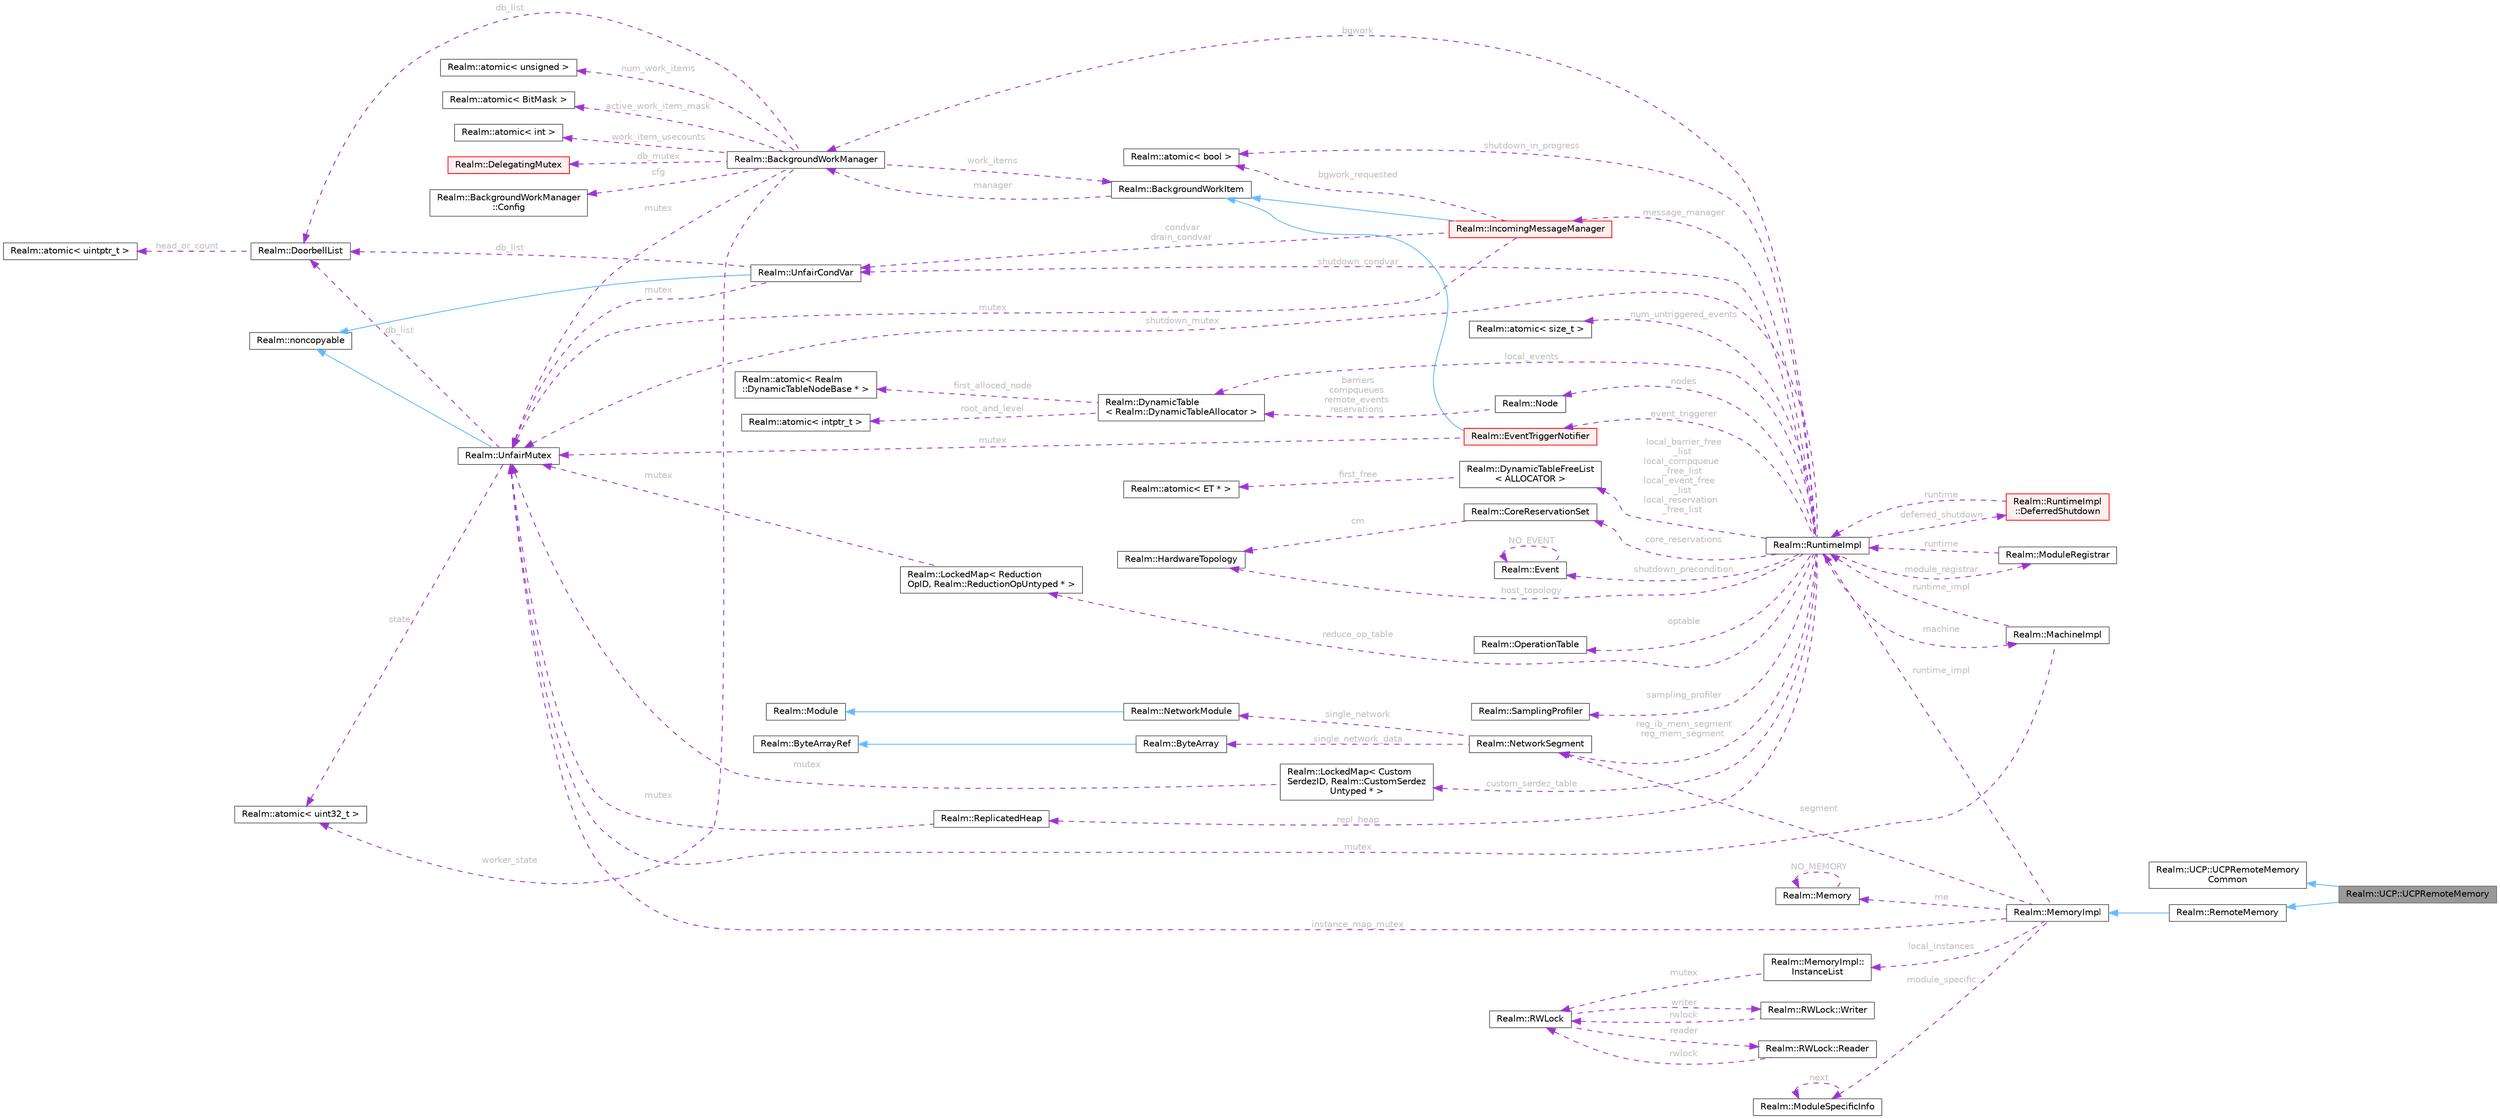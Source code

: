 digraph "Realm::UCP::UCPRemoteMemory"
{
 // LATEX_PDF_SIZE
  bgcolor="transparent";
  edge [fontname=Helvetica,fontsize=10,labelfontname=Helvetica,labelfontsize=10];
  node [fontname=Helvetica,fontsize=10,shape=box,height=0.2,width=0.4];
  rankdir="LR";
  Node1 [id="Node000001",label="Realm::UCP::UCPRemoteMemory",height=0.2,width=0.4,color="gray40", fillcolor="grey60", style="filled", fontcolor="black",tooltip=" "];
  Node2 -> Node1 [id="edge1_Node000001_Node000002",dir="back",color="steelblue1",style="solid",tooltip=" "];
  Node2 [id="Node000002",label="Realm::UCP::UCPRemoteMemory\lCommon",height=0.2,width=0.4,color="gray40", fillcolor="white", style="filled",URL="$classRealm_1_1UCP_1_1UCPRemoteMemoryCommon.html",tooltip=" "];
  Node3 -> Node1 [id="edge2_Node000001_Node000003",dir="back",color="steelblue1",style="solid",tooltip=" "];
  Node3 [id="Node000003",label="Realm::RemoteMemory",height=0.2,width=0.4,color="gray40", fillcolor="white", style="filled",URL="$classRealm_1_1RemoteMemory.html",tooltip=" "];
  Node4 -> Node3 [id="edge3_Node000003_Node000004",dir="back",color="steelblue1",style="solid",tooltip=" "];
  Node4 [id="Node000004",label="Realm::MemoryImpl",height=0.2,width=0.4,color="gray40", fillcolor="white", style="filled",URL="$classRealm_1_1MemoryImpl.html",tooltip=" "];
  Node5 -> Node4 [id="edge4_Node000004_Node000005",dir="back",color="darkorchid3",style="dashed",tooltip=" ",label=" me",fontcolor="grey" ];
  Node5 [id="Node000005",label="Realm::Memory",height=0.2,width=0.4,color="gray40", fillcolor="white", style="filled",URL="$classRealm_1_1Memory.html",tooltip=" "];
  Node5 -> Node5 [id="edge5_Node000005_Node000005",dir="back",color="darkorchid3",style="dashed",tooltip=" ",label=" NO_MEMORY",fontcolor="grey" ];
  Node6 -> Node4 [id="edge6_Node000004_Node000006",dir="back",color="darkorchid3",style="dashed",tooltip=" ",label=" segment",fontcolor="grey" ];
  Node6 [id="Node000006",label="Realm::NetworkSegment",height=0.2,width=0.4,color="gray40", fillcolor="white", style="filled",URL="$classRealm_1_1NetworkSegment.html",tooltip=" "];
  Node7 -> Node6 [id="edge7_Node000006_Node000007",dir="back",color="darkorchid3",style="dashed",tooltip=" ",label=" single_network",fontcolor="grey" ];
  Node7 [id="Node000007",label="Realm::NetworkModule",height=0.2,width=0.4,color="gray40", fillcolor="white", style="filled",URL="$classRealm_1_1NetworkModule.html",tooltip=" "];
  Node8 -> Node7 [id="edge8_Node000007_Node000008",dir="back",color="steelblue1",style="solid",tooltip=" "];
  Node8 [id="Node000008",label="Realm::Module",height=0.2,width=0.4,color="gray40", fillcolor="white", style="filled",URL="$classRealm_1_1Module.html",tooltip=" "];
  Node9 -> Node6 [id="edge9_Node000006_Node000009",dir="back",color="darkorchid3",style="dashed",tooltip=" ",label=" single_network_data",fontcolor="grey" ];
  Node9 [id="Node000009",label="Realm::ByteArray",height=0.2,width=0.4,color="gray40", fillcolor="white", style="filled",URL="$classRealm_1_1ByteArray.html",tooltip=" "];
  Node10 -> Node9 [id="edge10_Node000009_Node000010",dir="back",color="steelblue1",style="solid",tooltip=" "];
  Node10 [id="Node000010",label="Realm::ByteArrayRef",height=0.2,width=0.4,color="gray40", fillcolor="white", style="filled",URL="$classRealm_1_1ByteArrayRef.html",tooltip=" "];
  Node11 -> Node4 [id="edge11_Node000004_Node000011",dir="back",color="darkorchid3",style="dashed",tooltip=" ",label=" module_specific",fontcolor="grey" ];
  Node11 [id="Node000011",label="Realm::ModuleSpecificInfo",height=0.2,width=0.4,color="gray40", fillcolor="white", style="filled",URL="$classRealm_1_1ModuleSpecificInfo.html",tooltip=" "];
  Node11 -> Node11 [id="edge12_Node000011_Node000011",dir="back",color="darkorchid3",style="dashed",tooltip=" ",label=" next",fontcolor="grey" ];
  Node12 -> Node4 [id="edge13_Node000004_Node000012",dir="back",color="darkorchid3",style="dashed",tooltip=" ",label=" instance_map_mutex",fontcolor="grey" ];
  Node12 [id="Node000012",label="Realm::UnfairMutex",height=0.2,width=0.4,color="gray40", fillcolor="white", style="filled",URL="$classRealm_1_1UnfairMutex.html",tooltip=" "];
  Node13 -> Node12 [id="edge14_Node000012_Node000013",dir="back",color="steelblue1",style="solid",tooltip=" "];
  Node13 [id="Node000013",label="Realm::noncopyable",height=0.2,width=0.4,color="gray40", fillcolor="white", style="filled",URL="$classRealm_1_1noncopyable.html",tooltip=" "];
  Node14 -> Node12 [id="edge15_Node000012_Node000014",dir="back",color="darkorchid3",style="dashed",tooltip=" ",label=" state",fontcolor="grey" ];
  Node14 [id="Node000014",label="Realm::atomic\< uint32_t \>",height=0.2,width=0.4,color="gray40", fillcolor="white", style="filled",URL="$classRealm_1_1atomic.html",tooltip=" "];
  Node15 -> Node12 [id="edge16_Node000012_Node000015",dir="back",color="darkorchid3",style="dashed",tooltip=" ",label=" db_list",fontcolor="grey" ];
  Node15 [id="Node000015",label="Realm::DoorbellList",height=0.2,width=0.4,color="gray40", fillcolor="white", style="filled",URL="$classRealm_1_1DoorbellList.html",tooltip=" "];
  Node16 -> Node15 [id="edge17_Node000015_Node000016",dir="back",color="darkorchid3",style="dashed",tooltip=" ",label=" head_or_count",fontcolor="grey" ];
  Node16 [id="Node000016",label="Realm::atomic\< uintptr_t \>",height=0.2,width=0.4,color="gray40", fillcolor="white", style="filled",URL="$classRealm_1_1atomic.html",tooltip=" "];
  Node17 -> Node4 [id="edge18_Node000004_Node000017",dir="back",color="darkorchid3",style="dashed",tooltip=" ",label=" local_instances",fontcolor="grey" ];
  Node17 [id="Node000017",label="Realm::MemoryImpl::\lInstanceList",height=0.2,width=0.4,color="gray40", fillcolor="white", style="filled",URL="$structRealm_1_1MemoryImpl_1_1InstanceList.html",tooltip=" "];
  Node18 -> Node17 [id="edge19_Node000017_Node000018",dir="back",color="darkorchid3",style="dashed",tooltip=" ",label=" mutex",fontcolor="grey" ];
  Node18 [id="Node000018",label="Realm::RWLock",height=0.2,width=0.4,color="gray40", fillcolor="white", style="filled",URL="$classRealm_1_1RWLock.html",tooltip=" "];
  Node19 -> Node18 [id="edge20_Node000018_Node000019",dir="back",color="darkorchid3",style="dashed",tooltip=" ",label=" writer",fontcolor="grey" ];
  Node19 [id="Node000019",label="Realm::RWLock::Writer",height=0.2,width=0.4,color="gray40", fillcolor="white", style="filled",URL="$structRealm_1_1RWLock_1_1Writer.html",tooltip=" "];
  Node18 -> Node19 [id="edge21_Node000019_Node000018",dir="back",color="darkorchid3",style="dashed",tooltip=" ",label=" rwlock",fontcolor="grey" ];
  Node20 -> Node18 [id="edge22_Node000018_Node000020",dir="back",color="darkorchid3",style="dashed",tooltip=" ",label=" reader",fontcolor="grey" ];
  Node20 [id="Node000020",label="Realm::RWLock::Reader",height=0.2,width=0.4,color="gray40", fillcolor="white", style="filled",URL="$structRealm_1_1RWLock_1_1Reader.html",tooltip=" "];
  Node18 -> Node20 [id="edge23_Node000020_Node000018",dir="back",color="darkorchid3",style="dashed",tooltip=" ",label=" rwlock",fontcolor="grey" ];
  Node21 -> Node4 [id="edge24_Node000004_Node000021",dir="back",color="darkorchid3",style="dashed",tooltip=" ",label=" runtime_impl",fontcolor="grey" ];
  Node21 [id="Node000021",label="Realm::RuntimeImpl",height=0.2,width=0.4,color="gray40", fillcolor="white", style="filled",URL="$classRealm_1_1RuntimeImpl.html",tooltip=" "];
  Node22 -> Node21 [id="edge25_Node000021_Node000022",dir="back",color="darkorchid3",style="dashed",tooltip=" ",label=" machine",fontcolor="grey" ];
  Node22 [id="Node000022",label="Realm::MachineImpl",height=0.2,width=0.4,color="gray40", fillcolor="white", style="filled",URL="$classRealm_1_1MachineImpl.html",tooltip=" "];
  Node12 -> Node22 [id="edge26_Node000022_Node000012",dir="back",color="darkorchid3",style="dashed",tooltip=" ",label=" mutex",fontcolor="grey" ];
  Node21 -> Node22 [id="edge27_Node000022_Node000021",dir="back",color="darkorchid3",style="dashed",tooltip=" ",label=" runtime_impl",fontcolor="grey" ];
  Node23 -> Node21 [id="edge28_Node000021_Node000023",dir="back",color="darkorchid3",style="dashed",tooltip=" ",label=" reduce_op_table",fontcolor="grey" ];
  Node23 [id="Node000023",label="Realm::LockedMap\< Reduction\lOpID, Realm::ReductionOpUntyped * \>",height=0.2,width=0.4,color="gray40", fillcolor="white", style="filled",URL="$classRealm_1_1LockedMap.html",tooltip=" "];
  Node12 -> Node23 [id="edge29_Node000023_Node000012",dir="back",color="darkorchid3",style="dashed",tooltip=" ",label=" mutex",fontcolor="grey" ];
  Node24 -> Node21 [id="edge30_Node000021_Node000024",dir="back",color="darkorchid3",style="dashed",tooltip=" ",label=" custom_serdez_table",fontcolor="grey" ];
  Node24 [id="Node000024",label="Realm::LockedMap\< Custom\lSerdezID, Realm::CustomSerdez\lUntyped * \>",height=0.2,width=0.4,color="gray40", fillcolor="white", style="filled",URL="$classRealm_1_1LockedMap.html",tooltip=" "];
  Node12 -> Node24 [id="edge31_Node000024_Node000012",dir="back",color="darkorchid3",style="dashed",tooltip=" ",label=" mutex",fontcolor="grey" ];
  Node25 -> Node21 [id="edge32_Node000021_Node000025",dir="back",color="darkorchid3",style="dashed",tooltip=" ",label=" num_untriggered_events",fontcolor="grey" ];
  Node25 [id="Node000025",label="Realm::atomic\< size_t \>",height=0.2,width=0.4,color="gray40", fillcolor="white", style="filled",URL="$classRealm_1_1atomic.html",tooltip=" "];
  Node26 -> Node21 [id="edge33_Node000021_Node000026",dir="back",color="darkorchid3",style="dashed",tooltip=" ",label=" nodes",fontcolor="grey" ];
  Node26 [id="Node000026",label="Realm::Node",height=0.2,width=0.4,color="gray40", fillcolor="white", style="filled",URL="$structRealm_1_1Node.html",tooltip=" "];
  Node27 -> Node26 [id="edge34_Node000026_Node000027",dir="back",color="darkorchid3",style="dashed",tooltip=" ",label=" barriers\ncompqueues\nremote_events\nreservations",fontcolor="grey" ];
  Node27 [id="Node000027",label="Realm::DynamicTable\l\< Realm::DynamicTableAllocator \>",height=0.2,width=0.4,color="gray40", fillcolor="white", style="filled",URL="$classRealm_1_1DynamicTable.html",tooltip=" "];
  Node28 -> Node27 [id="edge35_Node000027_Node000028",dir="back",color="darkorchid3",style="dashed",tooltip=" ",label=" root_and_level",fontcolor="grey" ];
  Node28 [id="Node000028",label="Realm::atomic\< intptr_t \>",height=0.2,width=0.4,color="gray40", fillcolor="white", style="filled",URL="$classRealm_1_1atomic.html",tooltip=" "];
  Node29 -> Node27 [id="edge36_Node000027_Node000029",dir="back",color="darkorchid3",style="dashed",tooltip=" ",label=" first_alloced_node",fontcolor="grey" ];
  Node29 [id="Node000029",label="Realm::atomic\< Realm\l::DynamicTableNodeBase * \>",height=0.2,width=0.4,color="gray40", fillcolor="white", style="filled",URL="$classRealm_1_1atomic.html",tooltip=" "];
  Node27 -> Node21 [id="edge37_Node000021_Node000027",dir="back",color="darkorchid3",style="dashed",tooltip=" ",label=" local_events",fontcolor="grey" ];
  Node30 -> Node21 [id="edge38_Node000021_Node000030",dir="back",color="darkorchid3",style="dashed",tooltip=" ",label=" local_barrier_free\l_list\nlocal_compqueue\l_free_list\nlocal_event_free\l_list\nlocal_reservation\l_free_list",fontcolor="grey" ];
  Node30 [id="Node000030",label="Realm::DynamicTableFreeList\l\< ALLOCATOR \>",height=0.2,width=0.4,color="gray40", fillcolor="white", style="filled",URL="$classRealm_1_1DynamicTableFreeList.html",tooltip=" "];
  Node31 -> Node30 [id="edge39_Node000030_Node000031",dir="back",color="darkorchid3",style="dashed",tooltip=" ",label=" first_free",fontcolor="grey" ];
  Node31 [id="Node000031",label="Realm::atomic\< ET * \>",height=0.2,width=0.4,color="gray40", fillcolor="white", style="filled",URL="$classRealm_1_1atomic.html",tooltip=" "];
  Node12 -> Node21 [id="edge40_Node000021_Node000012",dir="back",color="darkorchid3",style="dashed",tooltip=" ",label=" shutdown_mutex",fontcolor="grey" ];
  Node32 -> Node21 [id="edge41_Node000021_Node000032",dir="back",color="darkorchid3",style="dashed",tooltip=" ",label=" shutdown_condvar",fontcolor="grey" ];
  Node32 [id="Node000032",label="Realm::UnfairCondVar",height=0.2,width=0.4,color="gray40", fillcolor="white", style="filled",URL="$classRealm_1_1UnfairCondVar.html",tooltip=" "];
  Node13 -> Node32 [id="edge42_Node000032_Node000013",dir="back",color="steelblue1",style="solid",tooltip=" "];
  Node12 -> Node32 [id="edge43_Node000032_Node000012",dir="back",color="darkorchid3",style="dashed",tooltip=" ",label=" mutex",fontcolor="grey" ];
  Node15 -> Node32 [id="edge44_Node000032_Node000015",dir="back",color="darkorchid3",style="dashed",tooltip=" ",label=" db_list",fontcolor="grey" ];
  Node33 -> Node21 [id="edge45_Node000021_Node000033",dir="back",color="darkorchid3",style="dashed",tooltip=" ",label=" shutdown_precondition",fontcolor="grey" ];
  Node33 [id="Node000033",label="Realm::Event",height=0.2,width=0.4,color="gray40", fillcolor="white", style="filled",URL="$classRealm_1_1Event.html",tooltip=" "];
  Node33 -> Node33 [id="edge46_Node000033_Node000033",dir="back",color="darkorchid3",style="dashed",tooltip=" ",label=" NO_EVENT",fontcolor="grey" ];
  Node34 -> Node21 [id="edge47_Node000021_Node000034",dir="back",color="darkorchid3",style="dashed",tooltip=" ",label=" shutdown_in_progress",fontcolor="grey" ];
  Node34 [id="Node000034",label="Realm::atomic\< bool \>",height=0.2,width=0.4,color="gray40", fillcolor="white", style="filled",URL="$classRealm_1_1atomic.html",tooltip=" "];
  Node35 -> Node21 [id="edge48_Node000021_Node000035",dir="back",color="darkorchid3",style="dashed",tooltip=" ",label=" host_topology",fontcolor="grey" ];
  Node35 [id="Node000035",label="Realm::HardwareTopology",height=0.2,width=0.4,color="gray40", fillcolor="white", style="filled",URL="$classRealm_1_1HardwareTopology.html",tooltip="Represents the topology of the host processor cores and memory."];
  Node36 -> Node21 [id="edge49_Node000021_Node000036",dir="back",color="darkorchid3",style="dashed",tooltip=" ",label=" core_reservations",fontcolor="grey" ];
  Node36 [id="Node000036",label="Realm::CoreReservationSet",height=0.2,width=0.4,color="gray40", fillcolor="white", style="filled",URL="$classRealm_1_1CoreReservationSet.html",tooltip=" "];
  Node35 -> Node36 [id="edge50_Node000036_Node000035",dir="back",color="darkorchid3",style="dashed",tooltip=" ",label=" cm",fontcolor="grey" ];
  Node37 -> Node21 [id="edge51_Node000021_Node000037",dir="back",color="darkorchid3",style="dashed",tooltip=" ",label=" bgwork",fontcolor="grey" ];
  Node37 [id="Node000037",label="Realm::BackgroundWorkManager",height=0.2,width=0.4,color="gray40", fillcolor="white", style="filled",URL="$classRealm_1_1BackgroundWorkManager.html",tooltip=" "];
  Node38 -> Node37 [id="edge52_Node000037_Node000038",dir="back",color="darkorchid3",style="dashed",tooltip=" ",label=" cfg",fontcolor="grey" ];
  Node38 [id="Node000038",label="Realm::BackgroundWorkManager\l::Config",height=0.2,width=0.4,color="gray40", fillcolor="white", style="filled",URL="$structRealm_1_1BackgroundWorkManager_1_1Config.html",tooltip=" "];
  Node12 -> Node37 [id="edge53_Node000037_Node000012",dir="back",color="darkorchid3",style="dashed",tooltip=" ",label=" mutex",fontcolor="grey" ];
  Node39 -> Node37 [id="edge54_Node000037_Node000039",dir="back",color="darkorchid3",style="dashed",tooltip=" ",label=" num_work_items",fontcolor="grey" ];
  Node39 [id="Node000039",label="Realm::atomic\< unsigned \>",height=0.2,width=0.4,color="gray40", fillcolor="white", style="filled",URL="$classRealm_1_1atomic.html",tooltip=" "];
  Node40 -> Node37 [id="edge55_Node000037_Node000040",dir="back",color="darkorchid3",style="dashed",tooltip=" ",label=" active_work_item_mask",fontcolor="grey" ];
  Node40 [id="Node000040",label="Realm::atomic\< BitMask \>",height=0.2,width=0.4,color="gray40", fillcolor="white", style="filled",URL="$classRealm_1_1atomic.html",tooltip=" "];
  Node41 -> Node37 [id="edge56_Node000037_Node000041",dir="back",color="darkorchid3",style="dashed",tooltip=" ",label=" work_item_usecounts",fontcolor="grey" ];
  Node41 [id="Node000041",label="Realm::atomic\< int \>",height=0.2,width=0.4,color="gray40", fillcolor="white", style="filled",URL="$classRealm_1_1atomic.html",tooltip=" "];
  Node42 -> Node37 [id="edge57_Node000037_Node000042",dir="back",color="darkorchid3",style="dashed",tooltip=" ",label=" work_items",fontcolor="grey" ];
  Node42 [id="Node000042",label="Realm::BackgroundWorkItem",height=0.2,width=0.4,color="gray40", fillcolor="white", style="filled",URL="$classRealm_1_1BackgroundWorkItem.html",tooltip=" "];
  Node37 -> Node42 [id="edge58_Node000042_Node000037",dir="back",color="darkorchid3",style="dashed",tooltip=" ",label=" manager",fontcolor="grey" ];
  Node14 -> Node37 [id="edge59_Node000037_Node000014",dir="back",color="darkorchid3",style="dashed",tooltip=" ",label=" worker_state",fontcolor="grey" ];
  Node43 -> Node37 [id="edge60_Node000037_Node000043",dir="back",color="darkorchid3",style="dashed",tooltip=" ",label=" db_mutex",fontcolor="grey" ];
  Node43 [id="Node000043",label="Realm::DelegatingMutex",height=0.2,width=0.4,color="red", fillcolor="#FFF0F0", style="filled",URL="$classRealm_1_1DelegatingMutex.html",tooltip=" "];
  Node15 -> Node37 [id="edge61_Node000037_Node000015",dir="back",color="darkorchid3",style="dashed",tooltip=" ",label=" db_list",fontcolor="grey" ];
  Node45 -> Node21 [id="edge62_Node000021_Node000045",dir="back",color="darkorchid3",style="dashed",tooltip=" ",label=" message_manager",fontcolor="grey" ];
  Node45 [id="Node000045",label="Realm::IncomingMessageManager",height=0.2,width=0.4,color="red", fillcolor="#FFF0F0", style="filled",URL="$classRealm_1_1IncomingMessageManager.html",tooltip=" "];
  Node42 -> Node45 [id="edge63_Node000045_Node000042",dir="back",color="steelblue1",style="solid",tooltip=" "];
  Node34 -> Node45 [id="edge64_Node000045_Node000034",dir="back",color="darkorchid3",style="dashed",tooltip=" ",label=" bgwork_requested",fontcolor="grey" ];
  Node12 -> Node45 [id="edge65_Node000045_Node000012",dir="back",color="darkorchid3",style="dashed",tooltip=" ",label=" mutex",fontcolor="grey" ];
  Node32 -> Node45 [id="edge66_Node000045_Node000032",dir="back",color="darkorchid3",style="dashed",tooltip=" ",label=" condvar\ndrain_condvar",fontcolor="grey" ];
  Node53 -> Node21 [id="edge67_Node000021_Node000053",dir="back",color="darkorchid3",style="dashed",tooltip=" ",label=" event_triggerer",fontcolor="grey" ];
  Node53 [id="Node000053",label="Realm::EventTriggerNotifier",height=0.2,width=0.4,color="red", fillcolor="#FFF0F0", style="filled",URL="$classRealm_1_1EventTriggerNotifier.html",tooltip=" "];
  Node42 -> Node53 [id="edge68_Node000053_Node000042",dir="back",color="steelblue1",style="solid",tooltip=" "];
  Node12 -> Node53 [id="edge69_Node000053_Node000012",dir="back",color="darkorchid3",style="dashed",tooltip=" ",label=" mutex",fontcolor="grey" ];
  Node59 -> Node21 [id="edge70_Node000021_Node000059",dir="back",color="darkorchid3",style="dashed",tooltip=" ",label=" optable",fontcolor="grey" ];
  Node59 [id="Node000059",label="Realm::OperationTable",height=0.2,width=0.4,color="gray40", fillcolor="white", style="filled",URL="$classRealm_1_1OperationTable.html",tooltip=" "];
  Node60 -> Node21 [id="edge71_Node000021_Node000060",dir="back",color="darkorchid3",style="dashed",tooltip=" ",label=" sampling_profiler",fontcolor="grey" ];
  Node60 [id="Node000060",label="Realm::SamplingProfiler",height=0.2,width=0.4,color="gray40", fillcolor="white", style="filled",URL="$classRealm_1_1SamplingProfiler.html",tooltip=" "];
  Node61 -> Node21 [id="edge72_Node000021_Node000061",dir="back",color="darkorchid3",style="dashed",tooltip=" ",label=" repl_heap",fontcolor="grey" ];
  Node61 [id="Node000061",label="Realm::ReplicatedHeap",height=0.2,width=0.4,color="gray40", fillcolor="white", style="filled",URL="$classRealm_1_1ReplicatedHeap.html",tooltip=" "];
  Node12 -> Node61 [id="edge73_Node000061_Node000012",dir="back",color="darkorchid3",style="dashed",tooltip=" ",label=" mutex",fontcolor="grey" ];
  Node62 -> Node21 [id="edge74_Node000021_Node000062",dir="back",color="darkorchid3",style="dashed",tooltip=" ",label=" deferred_shutdown",fontcolor="grey" ];
  Node62 [id="Node000062",label="Realm::RuntimeImpl\l::DeferredShutdown",height=0.2,width=0.4,color="red", fillcolor="#FFF0F0", style="filled",URL="$classRealm_1_1RuntimeImpl_1_1DeferredShutdown.html",tooltip=" "];
  Node21 -> Node62 [id="edge75_Node000062_Node000021",dir="back",color="darkorchid3",style="dashed",tooltip=" ",label=" runtime",fontcolor="grey" ];
  Node6 -> Node21 [id="edge76_Node000021_Node000006",dir="back",color="darkorchid3",style="dashed",tooltip=" ",label=" reg_ib_mem_segment\nreg_mem_segment",fontcolor="grey" ];
  Node63 -> Node21 [id="edge77_Node000021_Node000063",dir="back",color="darkorchid3",style="dashed",tooltip=" ",label=" module_registrar",fontcolor="grey" ];
  Node63 [id="Node000063",label="Realm::ModuleRegistrar",height=0.2,width=0.4,color="gray40", fillcolor="white", style="filled",URL="$classRealm_1_1ModuleRegistrar.html",tooltip=" "];
  Node21 -> Node63 [id="edge78_Node000063_Node000021",dir="back",color="darkorchid3",style="dashed",tooltip=" ",label=" runtime",fontcolor="grey" ];
}
